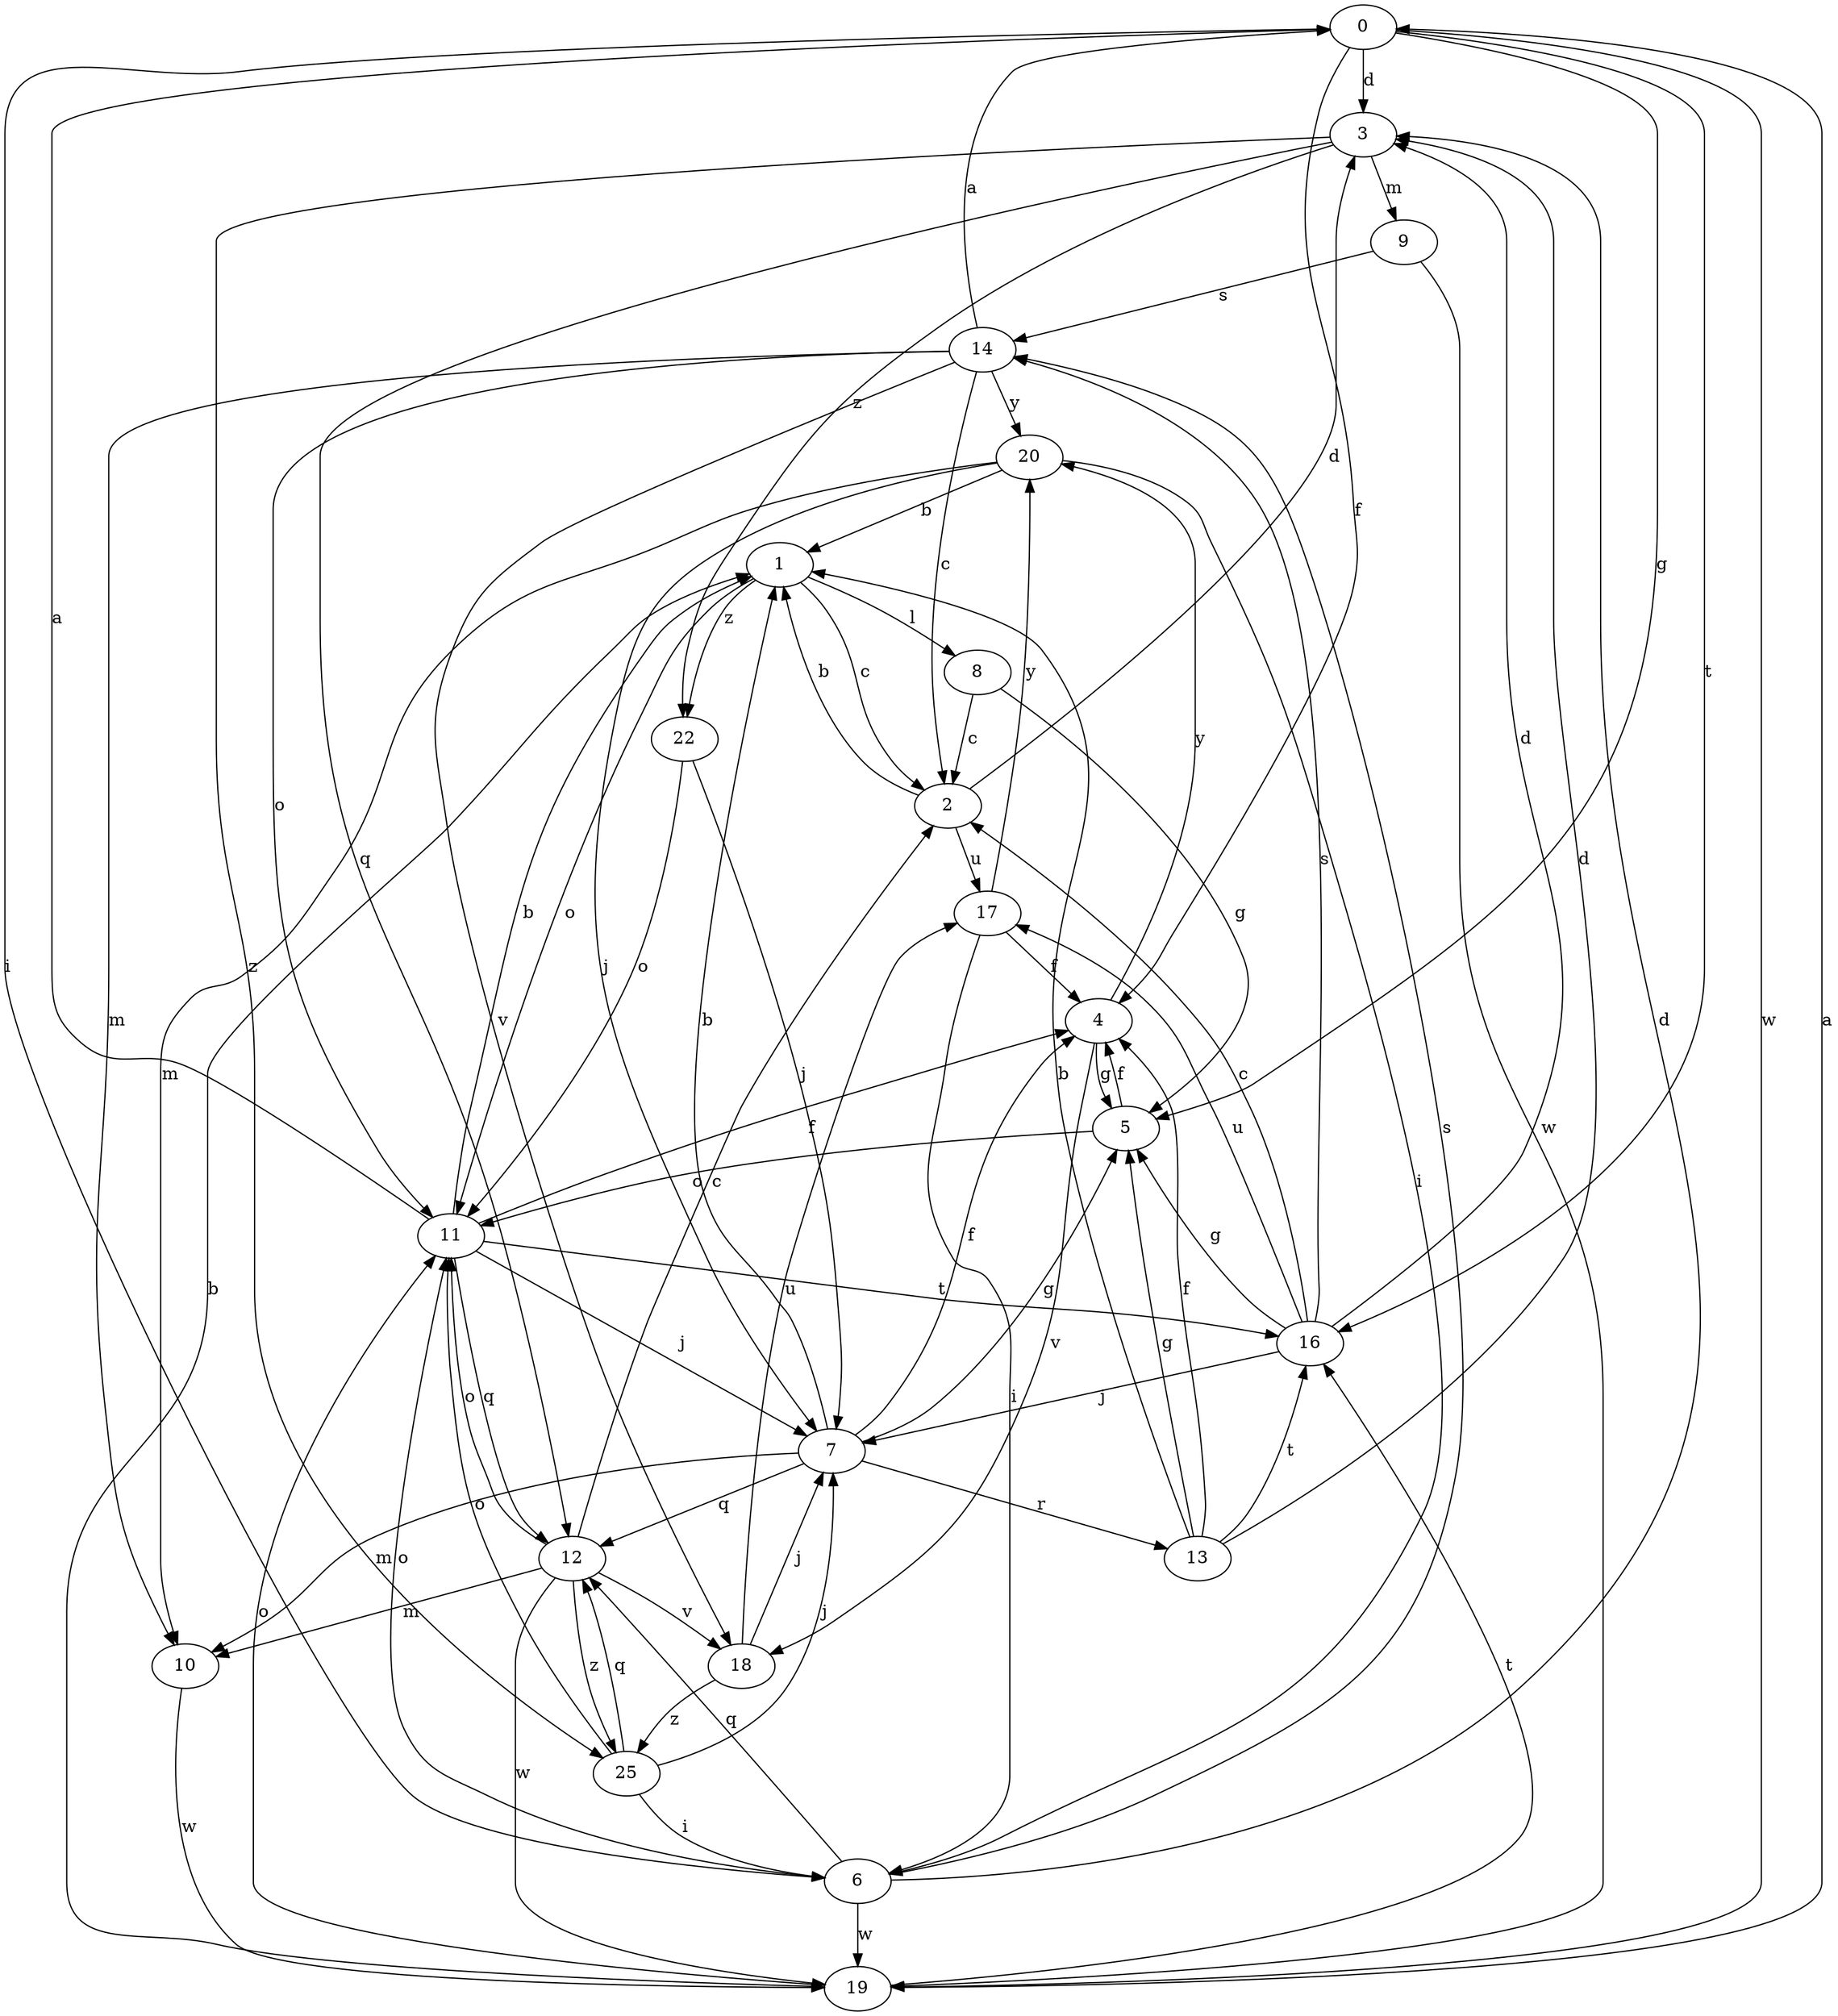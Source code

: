 strict digraph  {
0;
1;
2;
3;
4;
5;
6;
7;
8;
9;
10;
11;
12;
13;
14;
16;
17;
18;
19;
20;
22;
25;
0 -> 3  [label=d];
0 -> 4  [label=f];
0 -> 5  [label=g];
0 -> 6  [label=i];
0 -> 16  [label=t];
0 -> 19  [label=w];
1 -> 2  [label=c];
1 -> 8  [label=l];
1 -> 11  [label=o];
1 -> 22  [label=z];
2 -> 1  [label=b];
2 -> 3  [label=d];
2 -> 17  [label=u];
3 -> 9  [label=m];
3 -> 12  [label=q];
3 -> 22  [label=z];
3 -> 25  [label=z];
4 -> 5  [label=g];
4 -> 18  [label=v];
4 -> 20  [label=y];
5 -> 4  [label=f];
5 -> 11  [label=o];
6 -> 3  [label=d];
6 -> 11  [label=o];
6 -> 12  [label=q];
6 -> 14  [label=s];
6 -> 19  [label=w];
7 -> 1  [label=b];
7 -> 4  [label=f];
7 -> 5  [label=g];
7 -> 10  [label=m];
7 -> 12  [label=q];
7 -> 13  [label=r];
8 -> 2  [label=c];
8 -> 5  [label=g];
9 -> 14  [label=s];
9 -> 19  [label=w];
10 -> 19  [label=w];
11 -> 0  [label=a];
11 -> 1  [label=b];
11 -> 4  [label=f];
11 -> 7  [label=j];
11 -> 12  [label=q];
11 -> 16  [label=t];
12 -> 2  [label=c];
12 -> 10  [label=m];
12 -> 11  [label=o];
12 -> 18  [label=v];
12 -> 19  [label=w];
12 -> 25  [label=z];
13 -> 1  [label=b];
13 -> 3  [label=d];
13 -> 4  [label=f];
13 -> 5  [label=g];
13 -> 16  [label=t];
14 -> 0  [label=a];
14 -> 2  [label=c];
14 -> 10  [label=m];
14 -> 11  [label=o];
14 -> 18  [label=v];
14 -> 20  [label=y];
16 -> 2  [label=c];
16 -> 3  [label=d];
16 -> 5  [label=g];
16 -> 7  [label=j];
16 -> 14  [label=s];
16 -> 17  [label=u];
17 -> 4  [label=f];
17 -> 6  [label=i];
17 -> 20  [label=y];
18 -> 7  [label=j];
18 -> 17  [label=u];
18 -> 25  [label=z];
19 -> 0  [label=a];
19 -> 1  [label=b];
19 -> 11  [label=o];
19 -> 16  [label=t];
20 -> 1  [label=b];
20 -> 6  [label=i];
20 -> 7  [label=j];
20 -> 10  [label=m];
22 -> 7  [label=j];
22 -> 11  [label=o];
25 -> 6  [label=i];
25 -> 7  [label=j];
25 -> 11  [label=o];
25 -> 12  [label=q];
}

